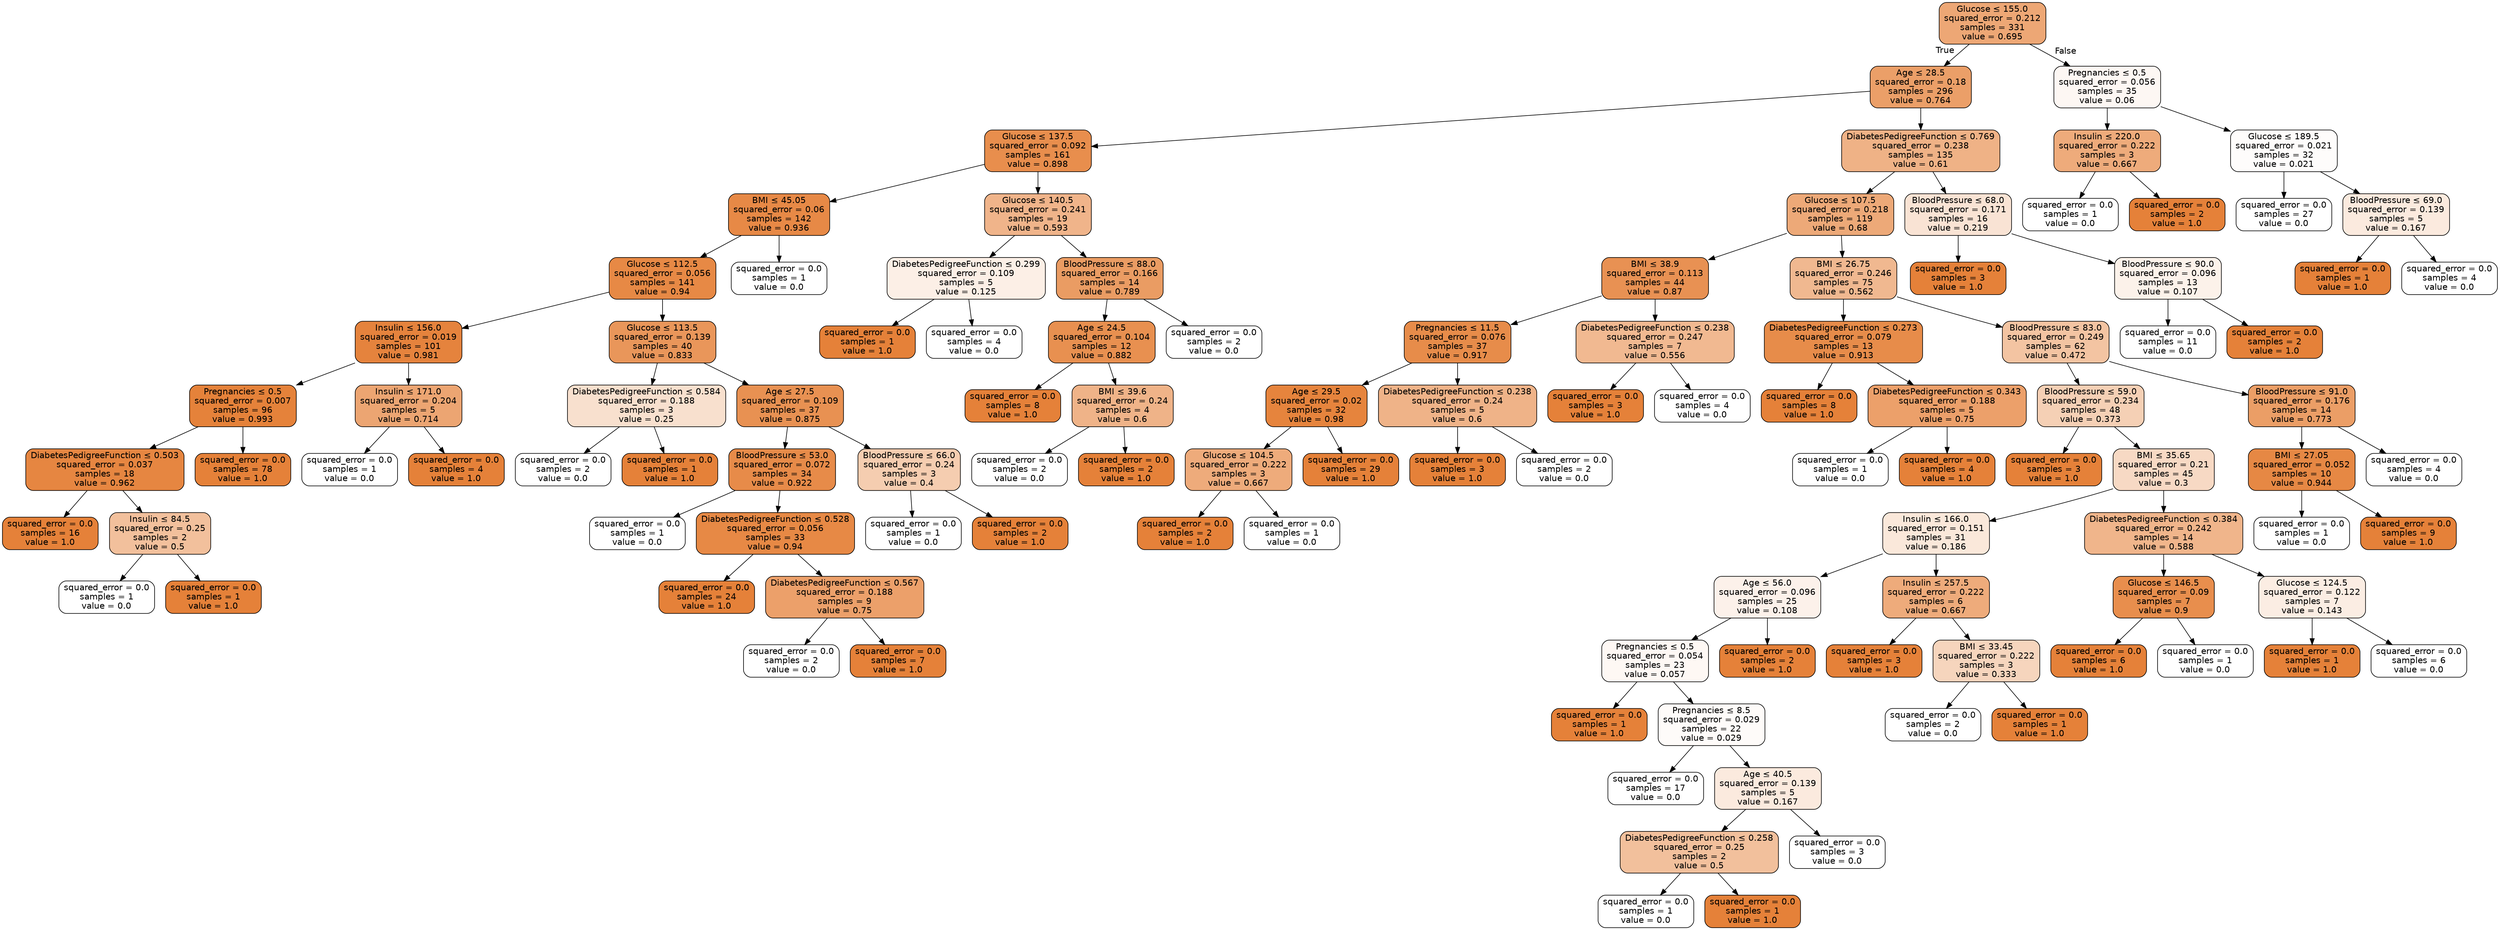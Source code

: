 digraph Tree {
node [shape=box, style="filled, rounded", color="black", fontname="helvetica"] ;
edge [fontname="helvetica"] ;
0 [label=<Glucose &le; 155.0<br/>squared_error = 0.212<br/>samples = 331<br/>value = 0.695>, fillcolor="#eda775"] ;
1 [label=<Age &le; 28.5<br/>squared_error = 0.18<br/>samples = 296<br/>value = 0.764>, fillcolor="#eb9f68"] ;
0 -> 1 [labeldistance=2.5, labelangle=45, headlabel="True"] ;
2 [label=<Glucose &le; 137.5<br/>squared_error = 0.092<br/>samples = 161<br/>value = 0.898>, fillcolor="#e88e4d"] ;
1 -> 2 ;
3 [label=<BMI &le; 45.05<br/>squared_error = 0.06<br/>samples = 142<br/>value = 0.936>, fillcolor="#e78946"] ;
2 -> 3 ;
4 [label=<Glucose &le; 112.5<br/>squared_error = 0.056<br/>samples = 141<br/>value = 0.94>, fillcolor="#e78945"] ;
3 -> 4 ;
5 [label=<Insulin &le; 156.0<br/>squared_error = 0.019<br/>samples = 101<br/>value = 0.981>, fillcolor="#e5833d"] ;
4 -> 5 ;
6 [label=<Pregnancies &le; 0.5<br/>squared_error = 0.007<br/>samples = 96<br/>value = 0.993>, fillcolor="#e5823a"] ;
5 -> 6 ;
7 [label=<DiabetesPedigreeFunction &le; 0.503<br/>squared_error = 0.037<br/>samples = 18<br/>value = 0.962>, fillcolor="#e68641"] ;
6 -> 7 ;
8 [label=<squared_error = 0.0<br/>samples = 16<br/>value = 1.0>, fillcolor="#e58139"] ;
7 -> 8 ;
9 [label=<Insulin &le; 84.5<br/>squared_error = 0.25<br/>samples = 2<br/>value = 0.5>, fillcolor="#f2c09c"] ;
7 -> 9 ;
10 [label=<squared_error = 0.0<br/>samples = 1<br/>value = 0.0>, fillcolor="#ffffff"] ;
9 -> 10 ;
11 [label=<squared_error = 0.0<br/>samples = 1<br/>value = 1.0>, fillcolor="#e58139"] ;
9 -> 11 ;
12 [label=<squared_error = 0.0<br/>samples = 78<br/>value = 1.0>, fillcolor="#e58139"] ;
6 -> 12 ;
13 [label=<Insulin &le; 171.0<br/>squared_error = 0.204<br/>samples = 5<br/>value = 0.714>, fillcolor="#eca572"] ;
5 -> 13 ;
14 [label=<squared_error = 0.0<br/>samples = 1<br/>value = 0.0>, fillcolor="#ffffff"] ;
13 -> 14 ;
15 [label=<squared_error = 0.0<br/>samples = 4<br/>value = 1.0>, fillcolor="#e58139"] ;
13 -> 15 ;
16 [label=<Glucose &le; 113.5<br/>squared_error = 0.139<br/>samples = 40<br/>value = 0.833>, fillcolor="#e9965a"] ;
4 -> 16 ;
17 [label=<DiabetesPedigreeFunction &le; 0.584<br/>squared_error = 0.188<br/>samples = 3<br/>value = 0.25>, fillcolor="#f8e0ce"] ;
16 -> 17 ;
18 [label=<squared_error = 0.0<br/>samples = 2<br/>value = 0.0>, fillcolor="#ffffff"] ;
17 -> 18 ;
19 [label=<squared_error = 0.0<br/>samples = 1<br/>value = 1.0>, fillcolor="#e58139"] ;
17 -> 19 ;
20 [label=<Age &le; 27.5<br/>squared_error = 0.109<br/>samples = 37<br/>value = 0.875>, fillcolor="#e89152"] ;
16 -> 20 ;
21 [label=<BloodPressure &le; 53.0<br/>squared_error = 0.072<br/>samples = 34<br/>value = 0.922>, fillcolor="#e78b49"] ;
20 -> 21 ;
22 [label=<squared_error = 0.0<br/>samples = 1<br/>value = 0.0>, fillcolor="#ffffff"] ;
21 -> 22 ;
23 [label=<DiabetesPedigreeFunction &le; 0.528<br/>squared_error = 0.056<br/>samples = 33<br/>value = 0.94>, fillcolor="#e78945"] ;
21 -> 23 ;
24 [label=<squared_error = 0.0<br/>samples = 24<br/>value = 1.0>, fillcolor="#e58139"] ;
23 -> 24 ;
25 [label=<DiabetesPedigreeFunction &le; 0.567<br/>squared_error = 0.188<br/>samples = 9<br/>value = 0.75>, fillcolor="#eca06a"] ;
23 -> 25 ;
26 [label=<squared_error = 0.0<br/>samples = 2<br/>value = 0.0>, fillcolor="#ffffff"] ;
25 -> 26 ;
27 [label=<squared_error = 0.0<br/>samples = 7<br/>value = 1.0>, fillcolor="#e58139"] ;
25 -> 27 ;
28 [label=<BloodPressure &le; 66.0<br/>squared_error = 0.24<br/>samples = 3<br/>value = 0.4>, fillcolor="#f5cdb0"] ;
20 -> 28 ;
29 [label=<squared_error = 0.0<br/>samples = 1<br/>value = 0.0>, fillcolor="#ffffff"] ;
28 -> 29 ;
30 [label=<squared_error = 0.0<br/>samples = 2<br/>value = 1.0>, fillcolor="#e58139"] ;
28 -> 30 ;
31 [label=<squared_error = 0.0<br/>samples = 1<br/>value = 0.0>, fillcolor="#ffffff"] ;
3 -> 31 ;
32 [label=<Glucose &le; 140.5<br/>squared_error = 0.241<br/>samples = 19<br/>value = 0.593>, fillcolor="#f0b48a"] ;
2 -> 32 ;
33 [label=<DiabetesPedigreeFunction &le; 0.299<br/>squared_error = 0.109<br/>samples = 5<br/>value = 0.125>, fillcolor="#fcefe6"] ;
32 -> 33 ;
34 [label=<squared_error = 0.0<br/>samples = 1<br/>value = 1.0>, fillcolor="#e58139"] ;
33 -> 34 ;
35 [label=<squared_error = 0.0<br/>samples = 4<br/>value = 0.0>, fillcolor="#ffffff"] ;
33 -> 35 ;
36 [label=<BloodPressure &le; 88.0<br/>squared_error = 0.166<br/>samples = 14<br/>value = 0.789>, fillcolor="#ea9c63"] ;
32 -> 36 ;
37 [label=<Age &le; 24.5<br/>squared_error = 0.104<br/>samples = 12<br/>value = 0.882>, fillcolor="#e89050"] ;
36 -> 37 ;
38 [label=<squared_error = 0.0<br/>samples = 8<br/>value = 1.0>, fillcolor="#e58139"] ;
37 -> 38 ;
39 [label=<BMI &le; 39.6<br/>squared_error = 0.24<br/>samples = 4<br/>value = 0.6>, fillcolor="#efb388"] ;
37 -> 39 ;
40 [label=<squared_error = 0.0<br/>samples = 2<br/>value = 0.0>, fillcolor="#ffffff"] ;
39 -> 40 ;
41 [label=<squared_error = 0.0<br/>samples = 2<br/>value = 1.0>, fillcolor="#e58139"] ;
39 -> 41 ;
42 [label=<squared_error = 0.0<br/>samples = 2<br/>value = 0.0>, fillcolor="#ffffff"] ;
36 -> 42 ;
43 [label=<DiabetesPedigreeFunction &le; 0.769<br/>squared_error = 0.238<br/>samples = 135<br/>value = 0.61>, fillcolor="#efb286"] ;
1 -> 43 ;
44 [label=<Glucose &le; 107.5<br/>squared_error = 0.218<br/>samples = 119<br/>value = 0.68>, fillcolor="#eda978"] ;
43 -> 44 ;
45 [label=<BMI &le; 38.9<br/>squared_error = 0.113<br/>samples = 44<br/>value = 0.87>, fillcolor="#e89153"] ;
44 -> 45 ;
46 [label=<Pregnancies &le; 11.5<br/>squared_error = 0.076<br/>samples = 37<br/>value = 0.917>, fillcolor="#e78c4a"] ;
45 -> 46 ;
47 [label=<Age &le; 29.5<br/>squared_error = 0.02<br/>samples = 32<br/>value = 0.98>, fillcolor="#e6843d"] ;
46 -> 47 ;
48 [label=<Glucose &le; 104.5<br/>squared_error = 0.222<br/>samples = 3<br/>value = 0.667>, fillcolor="#eeab7b"] ;
47 -> 48 ;
49 [label=<squared_error = 0.0<br/>samples = 2<br/>value = 1.0>, fillcolor="#e58139"] ;
48 -> 49 ;
50 [label=<squared_error = 0.0<br/>samples = 1<br/>value = 0.0>, fillcolor="#ffffff"] ;
48 -> 50 ;
51 [label=<squared_error = 0.0<br/>samples = 29<br/>value = 1.0>, fillcolor="#e58139"] ;
47 -> 51 ;
52 [label=<DiabetesPedigreeFunction &le; 0.238<br/>squared_error = 0.24<br/>samples = 5<br/>value = 0.6>, fillcolor="#efb388"] ;
46 -> 52 ;
53 [label=<squared_error = 0.0<br/>samples = 3<br/>value = 1.0>, fillcolor="#e58139"] ;
52 -> 53 ;
54 [label=<squared_error = 0.0<br/>samples = 2<br/>value = 0.0>, fillcolor="#ffffff"] ;
52 -> 54 ;
55 [label=<DiabetesPedigreeFunction &le; 0.238<br/>squared_error = 0.247<br/>samples = 7<br/>value = 0.556>, fillcolor="#f1b991"] ;
45 -> 55 ;
56 [label=<squared_error = 0.0<br/>samples = 3<br/>value = 1.0>, fillcolor="#e58139"] ;
55 -> 56 ;
57 [label=<squared_error = 0.0<br/>samples = 4<br/>value = 0.0>, fillcolor="#ffffff"] ;
55 -> 57 ;
58 [label=<BMI &le; 26.75<br/>squared_error = 0.246<br/>samples = 75<br/>value = 0.562>, fillcolor="#f0b890"] ;
44 -> 58 ;
59 [label=<DiabetesPedigreeFunction &le; 0.273<br/>squared_error = 0.079<br/>samples = 13<br/>value = 0.913>, fillcolor="#e78c4a"] ;
58 -> 59 ;
60 [label=<squared_error = 0.0<br/>samples = 8<br/>value = 1.0>, fillcolor="#e58139"] ;
59 -> 60 ;
61 [label=<DiabetesPedigreeFunction &le; 0.343<br/>squared_error = 0.188<br/>samples = 5<br/>value = 0.75>, fillcolor="#eca06a"] ;
59 -> 61 ;
62 [label=<squared_error = 0.0<br/>samples = 1<br/>value = 0.0>, fillcolor="#ffffff"] ;
61 -> 62 ;
63 [label=<squared_error = 0.0<br/>samples = 4<br/>value = 1.0>, fillcolor="#e58139"] ;
61 -> 63 ;
64 [label=<BloodPressure &le; 83.0<br/>squared_error = 0.249<br/>samples = 62<br/>value = 0.472>, fillcolor="#f3c4a2"] ;
58 -> 64 ;
65 [label=<BloodPressure &le; 59.0<br/>squared_error = 0.234<br/>samples = 48<br/>value = 0.373>, fillcolor="#f5d0b5"] ;
64 -> 65 ;
66 [label=<squared_error = 0.0<br/>samples = 3<br/>value = 1.0>, fillcolor="#e58139"] ;
65 -> 66 ;
67 [label=<BMI &le; 35.65<br/>squared_error = 0.21<br/>samples = 45<br/>value = 0.3>, fillcolor="#f7d9c4"] ;
65 -> 67 ;
68 [label=<Insulin &le; 166.0<br/>squared_error = 0.151<br/>samples = 31<br/>value = 0.186>, fillcolor="#fae8da"] ;
67 -> 68 ;
69 [label=<Age &le; 56.0<br/>squared_error = 0.096<br/>samples = 25<br/>value = 0.108>, fillcolor="#fcf1ea"] ;
68 -> 69 ;
70 [label=<Pregnancies &le; 0.5<br/>squared_error = 0.054<br/>samples = 23<br/>value = 0.057>, fillcolor="#fef8f4"] ;
69 -> 70 ;
71 [label=<squared_error = 0.0<br/>samples = 1<br/>value = 1.0>, fillcolor="#e58139"] ;
70 -> 71 ;
72 [label=<Pregnancies &le; 8.5<br/>squared_error = 0.029<br/>samples = 22<br/>value = 0.029>, fillcolor="#fefbf9"] ;
70 -> 72 ;
73 [label=<squared_error = 0.0<br/>samples = 17<br/>value = 0.0>, fillcolor="#ffffff"] ;
72 -> 73 ;
74 [label=<Age &le; 40.5<br/>squared_error = 0.139<br/>samples = 5<br/>value = 0.167>, fillcolor="#fbeade"] ;
72 -> 74 ;
75 [label=<DiabetesPedigreeFunction &le; 0.258<br/>squared_error = 0.25<br/>samples = 2<br/>value = 0.5>, fillcolor="#f2c09c"] ;
74 -> 75 ;
76 [label=<squared_error = 0.0<br/>samples = 1<br/>value = 0.0>, fillcolor="#ffffff"] ;
75 -> 76 ;
77 [label=<squared_error = 0.0<br/>samples = 1<br/>value = 1.0>, fillcolor="#e58139"] ;
75 -> 77 ;
78 [label=<squared_error = 0.0<br/>samples = 3<br/>value = 0.0>, fillcolor="#ffffff"] ;
74 -> 78 ;
79 [label=<squared_error = 0.0<br/>samples = 2<br/>value = 1.0>, fillcolor="#e58139"] ;
69 -> 79 ;
80 [label=<Insulin &le; 257.5<br/>squared_error = 0.222<br/>samples = 6<br/>value = 0.667>, fillcolor="#eeab7b"] ;
68 -> 80 ;
81 [label=<squared_error = 0.0<br/>samples = 3<br/>value = 1.0>, fillcolor="#e58139"] ;
80 -> 81 ;
82 [label=<BMI &le; 33.45<br/>squared_error = 0.222<br/>samples = 3<br/>value = 0.333>, fillcolor="#f6d5bd"] ;
80 -> 82 ;
83 [label=<squared_error = 0.0<br/>samples = 2<br/>value = 0.0>, fillcolor="#ffffff"] ;
82 -> 83 ;
84 [label=<squared_error = 0.0<br/>samples = 1<br/>value = 1.0>, fillcolor="#e58139"] ;
82 -> 84 ;
85 [label=<DiabetesPedigreeFunction &le; 0.384<br/>squared_error = 0.242<br/>samples = 14<br/>value = 0.588>, fillcolor="#f0b58b"] ;
67 -> 85 ;
86 [label=<Glucose &le; 146.5<br/>squared_error = 0.09<br/>samples = 7<br/>value = 0.9>, fillcolor="#e88e4d"] ;
85 -> 86 ;
87 [label=<squared_error = 0.0<br/>samples = 6<br/>value = 1.0>, fillcolor="#e58139"] ;
86 -> 87 ;
88 [label=<squared_error = 0.0<br/>samples = 1<br/>value = 0.0>, fillcolor="#ffffff"] ;
86 -> 88 ;
89 [label=<Glucose &le; 124.5<br/>squared_error = 0.122<br/>samples = 7<br/>value = 0.143>, fillcolor="#fbede3"] ;
85 -> 89 ;
90 [label=<squared_error = 0.0<br/>samples = 1<br/>value = 1.0>, fillcolor="#e58139"] ;
89 -> 90 ;
91 [label=<squared_error = 0.0<br/>samples = 6<br/>value = 0.0>, fillcolor="#ffffff"] ;
89 -> 91 ;
92 [label=<BloodPressure &le; 91.0<br/>squared_error = 0.176<br/>samples = 14<br/>value = 0.773>, fillcolor="#eb9e66"] ;
64 -> 92 ;
93 [label=<BMI &le; 27.05<br/>squared_error = 0.052<br/>samples = 10<br/>value = 0.944>, fillcolor="#e68844"] ;
92 -> 93 ;
94 [label=<squared_error = 0.0<br/>samples = 1<br/>value = 0.0>, fillcolor="#ffffff"] ;
93 -> 94 ;
95 [label=<squared_error = 0.0<br/>samples = 9<br/>value = 1.0>, fillcolor="#e58139"] ;
93 -> 95 ;
96 [label=<squared_error = 0.0<br/>samples = 4<br/>value = 0.0>, fillcolor="#ffffff"] ;
92 -> 96 ;
97 [label=<BloodPressure &le; 68.0<br/>squared_error = 0.171<br/>samples = 16<br/>value = 0.219>, fillcolor="#f9e3d4"] ;
43 -> 97 ;
98 [label=<squared_error = 0.0<br/>samples = 3<br/>value = 1.0>, fillcolor="#e58139"] ;
97 -> 98 ;
99 [label=<BloodPressure &le; 90.0<br/>squared_error = 0.096<br/>samples = 13<br/>value = 0.107>, fillcolor="#fcf2ea"] ;
97 -> 99 ;
100 [label=<squared_error = 0.0<br/>samples = 11<br/>value = 0.0>, fillcolor="#ffffff"] ;
99 -> 100 ;
101 [label=<squared_error = 0.0<br/>samples = 2<br/>value = 1.0>, fillcolor="#e58139"] ;
99 -> 101 ;
102 [label=<Pregnancies &le; 0.5<br/>squared_error = 0.056<br/>samples = 35<br/>value = 0.06>, fillcolor="#fdf7f3"] ;
0 -> 102 [labeldistance=2.5, labelangle=-45, headlabel="False"] ;
103 [label=<Insulin &le; 220.0<br/>squared_error = 0.222<br/>samples = 3<br/>value = 0.667>, fillcolor="#eeab7b"] ;
102 -> 103 ;
104 [label=<squared_error = 0.0<br/>samples = 1<br/>value = 0.0>, fillcolor="#ffffff"] ;
103 -> 104 ;
105 [label=<squared_error = 0.0<br/>samples = 2<br/>value = 1.0>, fillcolor="#e58139"] ;
103 -> 105 ;
106 [label=<Glucose &le; 189.5<br/>squared_error = 0.021<br/>samples = 32<br/>value = 0.021>, fillcolor="#fefcfb"] ;
102 -> 106 ;
107 [label=<squared_error = 0.0<br/>samples = 27<br/>value = 0.0>, fillcolor="#ffffff"] ;
106 -> 107 ;
108 [label=<BloodPressure &le; 69.0<br/>squared_error = 0.139<br/>samples = 5<br/>value = 0.167>, fillcolor="#fbeade"] ;
106 -> 108 ;
109 [label=<squared_error = 0.0<br/>samples = 1<br/>value = 1.0>, fillcolor="#e58139"] ;
108 -> 109 ;
110 [label=<squared_error = 0.0<br/>samples = 4<br/>value = 0.0>, fillcolor="#ffffff"] ;
108 -> 110 ;
}